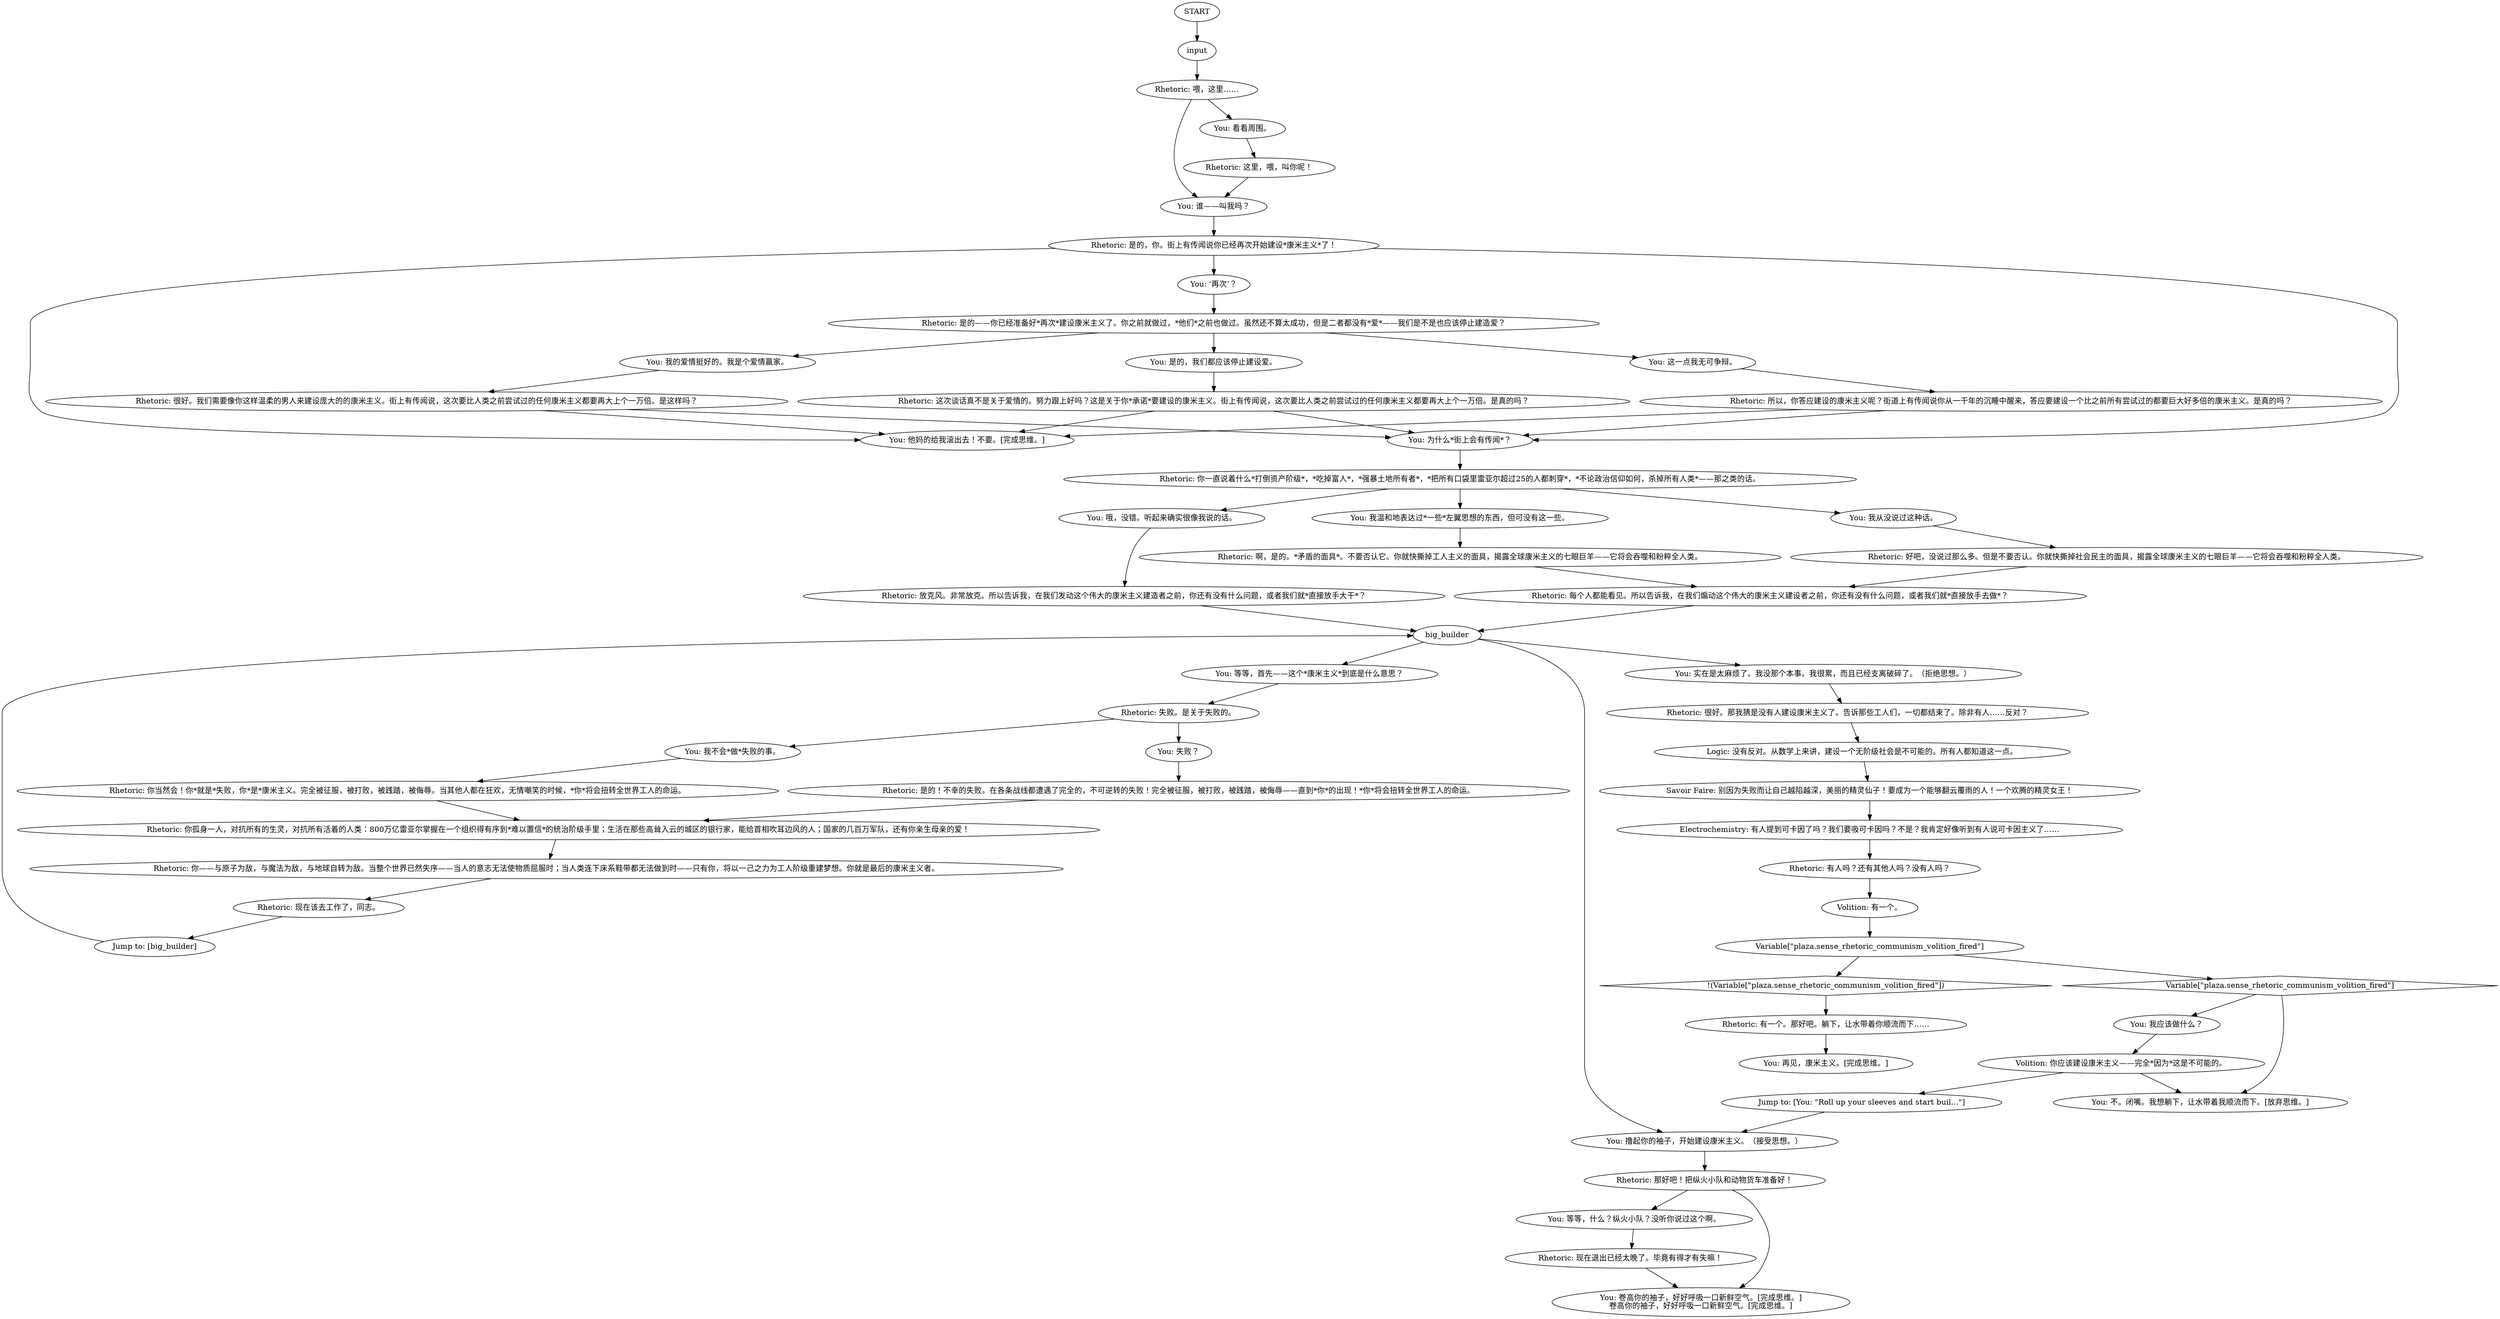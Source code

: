 # THOUGHT / WORLD REPUBLIC
# Rhetoric talks about Communism --The World Republic.
# ==================================================
digraph G {
	  0 [label="START"];
	  1 [label="input"];
	  2 [label="Jump to: [You: \"Roll up your sleeves and start buil...\"]"];
	  3 [label="You: 这一点我无可争辩。"];
	  4 [label="Rhetoric: 你当然会！你*就是*失败，你*是*康米主义。完全被征服，被打败，被践踏，被侮辱。当其他人都在狂欢，无情嘲笑的时候，*你*将会扭转全世界工人的命运。"];
	  5 [label="Rhetoric: 有人吗？还有其他人吗？没有人吗？"];
	  6 [label="You: 等等，什么？纵火小队？没听你说过这个啊。"];
	  7 [label="You: 哦，没错。听起来确实很像我说的话。"];
	  8 [label="You: 等等，首先——这个*康米主义*到底是什么意思？"];
	  9 [label="Volition: 有一个。"];
	  10 [label="Rhetoric: 是的，你。街上有传闻说你已经再次开始建设*康米主义*了！"];
	  11 [label="You: 我的爱情挺好的。我是个爱情赢家。"];
	  12 [label="You: 他妈的给我滚出去！不要。[完成思维。]"];
	  13 [label="Rhetoric: 很好。我们需要像你这样温柔的男人来建设庞大的的康米主义。街上有传闻说，这次要比人类之前尝试过的任何康米主义都要再大上个一万倍。是这样吗？"];
	  14 [label="You: 失败？"];
	  15 [label="Volition: 你应该建设康米主义——完全*因为*这是不可能的。"];
	  16 [label="You: 我温和地表达过*一些*左翼思想的东西，但可没有这一些。"];
	  17 [label="Rhetoric: 放克风。非常放克。所以告诉我，在我们发动这个伟大的康米主义建造者之前，你还有没有什么问题，或者我们就*直接放手大干*？"];
	  18 [label="Logic: 没有反对。从数学上来讲，建设一个无阶级社会是不可能的。所有人都知道这一点。"];
	  19 [label="You: 不。闭嘴。我想躺下，让水带着我顺流而下。[放弃思维。]"];
	  20 [label="You: 是的，我们都应该停止建设爱。"];
	  21 [label="Rhetoric: 好吧，没说过那么多。但是不要否认。你就快撕掉社会民主的面具，揭露全球康米主义的七眼巨羊——它将会吞噬和粉粹全人类。"];
	  22 [label="You: 实在是太麻烦了。我没那个本事。我很累，而且已经支离破碎了。（拒绝思想。）"];
	  23 [label="You: 撸起你的袖子，开始建设康米主义。（接受思想。）"];
	  24 [label="Rhetoric: 这次谈话真不是关于爱情的。努力跟上好吗？这是关于你*承诺*要建设的康米主义。街上有传闻说，这次要比人类之前尝试过的任何康米主义都要再大上个一万倍。是真的吗？"];
	  25 [label="Rhetoric: 你一直说着什么*打倒资产阶级*，*吃掉富人*，*强暴土地所有者*，*把所有口袋里雷亚尔超过25的人都刺穿*，*不论政治信仰如何，杀掉所有人类*——那之类的话。"];
	  27 [label="Rhetoric: 现在退出已经太晚了。毕竟有得才有失嘛！"];
	  28 [label="You: 我从没说过这种话。"];
	  29 [label="Rhetoric: 所以，你答应建设的康米主义呢？街道上有传闻说你从一千年的沉睡中醒来，答应要建设一个比之前所有尝试过的都要巨大好多倍的康米主义。是真的吗？"];
	  30 [label="You: 我不会*做*失败的事。"];
	  31 [label="Jump to: [big_builder]"];
	  32 [label="Electrochemistry: 有人提到可卡因了吗？我们要吸可卡因吗？不是？我肯定好像听到有人说可卡因主义了……"];
	  33 [label="You: 我应该做什么？"];
	  34 [label="Rhetoric: 喂，这里……"];
	  35 [label="Rhetoric: 是的——你已经准备好*再次*建设康米主义了。你之前就做过，*他们*之前也做过。虽然还不算太成功，但是二者都没有*爱*——我们是不是也应该停止建造爱？"];
	  36 [label="Rhetoric: 很好。那我猜是没有人建设康米主义了。告诉那些工人们，一切都结束了。除非有人……反对？"];
	  37 [label="Rhetoric: 有一个。那好吧。躺下，让水带着你顺流而下……"];
	  38 [label="You: 卷高你的袖子，好好呼吸一口新鲜空气。[完成思维。]\n卷高你的袖子，好好呼吸一口新鲜空气。[完成思维。]"];
	  39 [label="You: ‘再次’？"];
	  40 [label="You: 再见，康米主义。[完成思维。]"];
	  41 [label="Rhetoric: 是的！不幸的失败。在各条战线都遭遇了完全的，不可逆转的失败！完全被征服，被打败，被践踏，被侮辱——直到*你*的出现！*你*将会扭转全世界工人的命运。"];
	  42 [label="Savoir Faire: 别因为失败而让自己越陷越深，美丽的精灵仙子！要成为一个能够翻云覆雨的人！一个欢腾的精灵女王！"];
	  43 [label="Rhetoric: 失败。是关于失败的。"];
	  44 [label="Rhetoric: 你孤身一人，对抗所有的生灵，对抗所有活着的人类：800万亿雷亚尔掌握在一个组织得有序到*难以置信*的统治阶级手里；生活在那些高耸入云的城区的银行家，能给首相吹耳边风的人；国家的几百万军队，还有你亲生母亲的爱！"];
	  45 [label="You: 谁——叫我吗？"];
	  46 [label="You: 看看周围。"];
	  47 [label="Rhetoric: 这里，喂，叫你呢！"];
	  48 [label="Rhetoric: 你——与原子为敌，与魔法为敌，与地球自转为敌。当整个世界已然失序——当人的意志无法使物质屈服时；当人类连下床系鞋带都无法做到时——只有你，将以一己之力为工人阶级重建梦想。你就是最后的康米主义者。"];
	  49 [label="Variable[\"plaza.sense_rhetoric_communism_volition_fired\"]"];
	  50 [label="Variable[\"plaza.sense_rhetoric_communism_volition_fired\"]", shape=diamond];
	  51 [label="!(Variable[\"plaza.sense_rhetoric_communism_volition_fired\"])", shape=diamond];
	  52 [label="Rhetoric: 那好吧！把纵火小队和动物货车准备好！"];
	  53 [label="Rhetoric: 每个人都能看见。所以告诉我，在我们煽动这个伟大的康米主义建设者之前，你还有没有什么问题，或者我们就*直接放手去做*？"];
	  54 [label="big_builder"];
	  55 [label="You: 为什么*街上会有传闻*？"];
	  56 [label="Rhetoric: 现在该去工作了，同志。"];
	  57 [label="Rhetoric: 啊，是的。*矛盾的面具*。不要否认它。你就快撕掉工人主义的面具，揭露全球康米主义的七眼巨羊——它将会吞噬和粉粹全人类。"];
	  0 -> 1
	  1 -> 34
	  2 -> 23
	  3 -> 29
	  4 -> 44
	  5 -> 9
	  6 -> 27
	  7 -> 17
	  8 -> 43
	  9 -> 49
	  10 -> 12
	  10 -> 55
	  10 -> 39
	  11 -> 13
	  13 -> 12
	  13 -> 55
	  14 -> 41
	  15 -> 2
	  15 -> 19
	  16 -> 57
	  17 -> 54
	  18 -> 42
	  20 -> 24
	  21 -> 53
	  22 -> 36
	  23 -> 52
	  24 -> 12
	  24 -> 55
	  25 -> 16
	  25 -> 28
	  25 -> 7
	  27 -> 38
	  28 -> 21
	  29 -> 12
	  29 -> 55
	  30 -> 4
	  31 -> 54
	  32 -> 5
	  33 -> 15
	  34 -> 45
	  34 -> 46
	  35 -> 11
	  35 -> 3
	  35 -> 20
	  36 -> 18
	  37 -> 40
	  39 -> 35
	  41 -> 44
	  42 -> 32
	  43 -> 14
	  43 -> 30
	  44 -> 48
	  45 -> 10
	  46 -> 47
	  47 -> 45
	  48 -> 56
	  49 -> 50
	  49 -> 51
	  50 -> 33
	  50 -> 19
	  51 -> 37
	  52 -> 38
	  52 -> 6
	  53 -> 54
	  54 -> 8
	  54 -> 22
	  54 -> 23
	  55 -> 25
	  56 -> 31
	  57 -> 53
}

